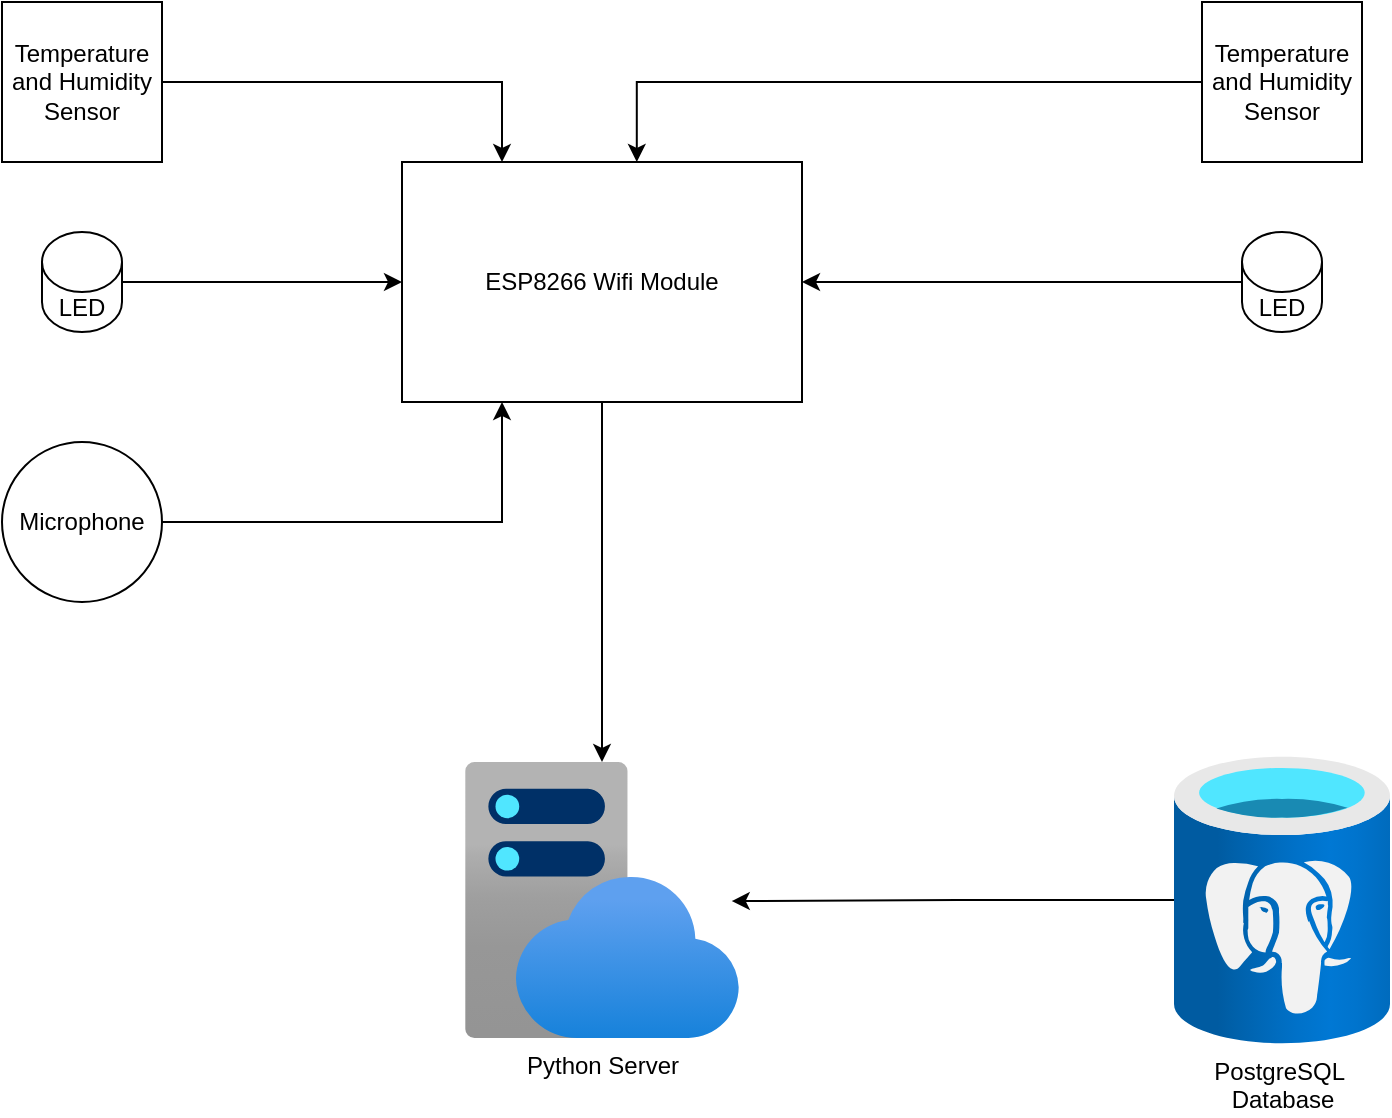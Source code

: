 <mxfile version="25.0.0">
  <diagram name="Page-1" id="_EQq-BnSyKRtmsm0yKH-">
    <mxGraphModel dx="2077" dy="700" grid="1" gridSize="10" guides="1" tooltips="1" connect="1" arrows="1" fold="1" page="1" pageScale="1" pageWidth="850" pageHeight="1100" math="0" shadow="0">
      <root>
        <mxCell id="0" />
        <mxCell id="1" parent="0" />
        <mxCell id="5hQZXZRJegZfnA_Z_4SS-25" style="edgeStyle=orthogonalEdgeStyle;rounded=0;orthogonalLoop=1;jettySize=auto;html=1;exitX=0.5;exitY=1;exitDx=0;exitDy=0;" edge="1" parent="1" source="5hQZXZRJegZfnA_Z_4SS-4" target="5hQZXZRJegZfnA_Z_4SS-22">
          <mxGeometry relative="1" as="geometry" />
        </mxCell>
        <mxCell id="5hQZXZRJegZfnA_Z_4SS-4" value="ESP8266 Wifi Module" style="rounded=0;whiteSpace=wrap;html=1;" vertex="1" parent="1">
          <mxGeometry x="320" y="120" width="200" height="120" as="geometry" />
        </mxCell>
        <mxCell id="5hQZXZRJegZfnA_Z_4SS-7" style="edgeStyle=orthogonalEdgeStyle;rounded=0;orthogonalLoop=1;jettySize=auto;html=1;exitX=1;exitY=0.5;exitDx=0;exitDy=0;entryX=0.25;entryY=1;entryDx=0;entryDy=0;" edge="1" parent="1" source="5hQZXZRJegZfnA_Z_4SS-6" target="5hQZXZRJegZfnA_Z_4SS-4">
          <mxGeometry relative="1" as="geometry" />
        </mxCell>
        <mxCell id="5hQZXZRJegZfnA_Z_4SS-6" value="Microphone" style="ellipse;whiteSpace=wrap;html=1;aspect=fixed;" vertex="1" parent="1">
          <mxGeometry x="120" y="260" width="80" height="80" as="geometry" />
        </mxCell>
        <mxCell id="5hQZXZRJegZfnA_Z_4SS-9" style="edgeStyle=orthogonalEdgeStyle;rounded=0;orthogonalLoop=1;jettySize=auto;html=1;entryX=0.25;entryY=0;entryDx=0;entryDy=0;" edge="1" parent="1" source="5hQZXZRJegZfnA_Z_4SS-8" target="5hQZXZRJegZfnA_Z_4SS-4">
          <mxGeometry relative="1" as="geometry" />
        </mxCell>
        <mxCell id="5hQZXZRJegZfnA_Z_4SS-8" value="Temperature and Humidity&lt;br&gt;Sensor" style="whiteSpace=wrap;html=1;aspect=fixed;" vertex="1" parent="1">
          <mxGeometry x="120" y="40" width="80" height="80" as="geometry" />
        </mxCell>
        <mxCell id="5hQZXZRJegZfnA_Z_4SS-13" value="Temperature and Humidity&lt;br&gt;Sensor" style="whiteSpace=wrap;html=1;aspect=fixed;" vertex="1" parent="1">
          <mxGeometry x="720" y="40" width="80" height="80" as="geometry" />
        </mxCell>
        <mxCell id="5hQZXZRJegZfnA_Z_4SS-14" style="edgeStyle=orthogonalEdgeStyle;rounded=0;orthogonalLoop=1;jettySize=auto;html=1;exitX=0;exitY=0.5;exitDx=0;exitDy=0;entryX=0.587;entryY=0;entryDx=0;entryDy=0;entryPerimeter=0;" edge="1" parent="1" source="5hQZXZRJegZfnA_Z_4SS-13" target="5hQZXZRJegZfnA_Z_4SS-4">
          <mxGeometry relative="1" as="geometry" />
        </mxCell>
        <mxCell id="5hQZXZRJegZfnA_Z_4SS-17" style="edgeStyle=orthogonalEdgeStyle;rounded=0;orthogonalLoop=1;jettySize=auto;html=1;exitX=1;exitY=0.5;exitDx=0;exitDy=0;exitPerimeter=0;entryX=0;entryY=0.5;entryDx=0;entryDy=0;" edge="1" parent="1" source="5hQZXZRJegZfnA_Z_4SS-16" target="5hQZXZRJegZfnA_Z_4SS-4">
          <mxGeometry relative="1" as="geometry" />
        </mxCell>
        <mxCell id="5hQZXZRJegZfnA_Z_4SS-16" value="LED" style="shape=cylinder3;whiteSpace=wrap;html=1;boundedLbl=1;backgroundOutline=1;size=15;" vertex="1" parent="1">
          <mxGeometry x="140" y="155" width="40" height="50" as="geometry" />
        </mxCell>
        <mxCell id="5hQZXZRJegZfnA_Z_4SS-27" style="edgeStyle=orthogonalEdgeStyle;rounded=0;orthogonalLoop=1;jettySize=auto;html=1;entryX=1;entryY=0.5;entryDx=0;entryDy=0;" edge="1" parent="1" source="5hQZXZRJegZfnA_Z_4SS-18" target="5hQZXZRJegZfnA_Z_4SS-4">
          <mxGeometry relative="1" as="geometry" />
        </mxCell>
        <mxCell id="5hQZXZRJegZfnA_Z_4SS-18" value="LED" style="shape=cylinder3;whiteSpace=wrap;html=1;boundedLbl=1;backgroundOutline=1;size=15;" vertex="1" parent="1">
          <mxGeometry x="740" y="155" width="40" height="50" as="geometry" />
        </mxCell>
        <mxCell id="5hQZXZRJegZfnA_Z_4SS-21" value="PostgreSQL&amp;nbsp;&lt;br&gt;Database" style="image;aspect=fixed;html=1;points=[];align=center;fontSize=12;image=img/lib/azure2/databases/Azure_Database_PostgreSQL_Server.svg;" vertex="1" parent="1">
          <mxGeometry x="706" y="417" width="108" height="144" as="geometry" />
        </mxCell>
        <mxCell id="5hQZXZRJegZfnA_Z_4SS-22" value="Python Server" style="image;aspect=fixed;html=1;points=[];align=center;fontSize=12;image=img/lib/azure2/app_services/App_Service_Plans.svg;" vertex="1" parent="1">
          <mxGeometry x="351" y="420" width="138" height="138" as="geometry" />
        </mxCell>
        <mxCell id="5hQZXZRJegZfnA_Z_4SS-26" style="edgeStyle=orthogonalEdgeStyle;rounded=0;orthogonalLoop=1;jettySize=auto;html=1;entryX=0.97;entryY=0.504;entryDx=0;entryDy=0;entryPerimeter=0;" edge="1" parent="1" source="5hQZXZRJegZfnA_Z_4SS-21" target="5hQZXZRJegZfnA_Z_4SS-22">
          <mxGeometry relative="1" as="geometry" />
        </mxCell>
      </root>
    </mxGraphModel>
  </diagram>
</mxfile>
